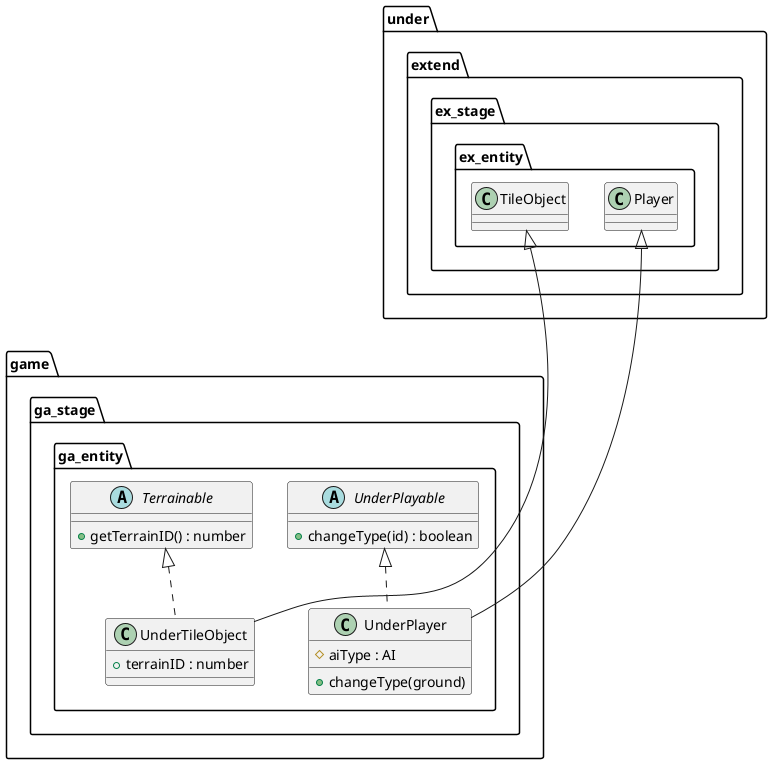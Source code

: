 @startuml EntityGame
package game {
    package ga_stage {
        package ga_entity {
            class UnderPlayer {
                #aiType : AI
                +changeType(ground)
            }
            class UnderTileObject {
                +terrainID : number
            }
            abstract UnderPlayable {
                +changeType(id) : boolean
            }
            abstract Terrainable {
                +getTerrainID() : number
            }
        }
    }
}

package under {
    package extend {
        package ex_stage {
            package ex_entity {
                class TileObject
                class Player
            }
        }
    }
}

Player <|---- UnderPlayer
UnderPlayable <|.. UnderPlayer
TileObject <|---- UnderTileObject
Terrainable <|.. UnderTileObject

@enduml
